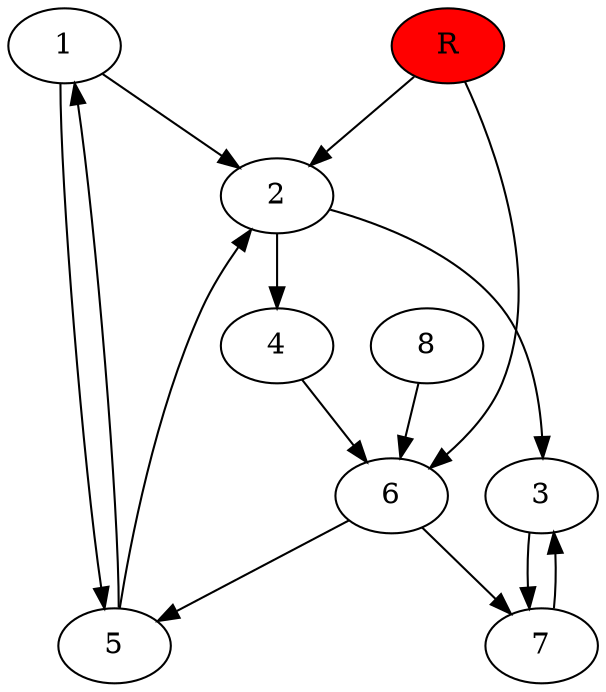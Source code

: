 digraph prb537 {
	1
	2
	3
	4
	5
	6
	7
	8
	R [fillcolor="#ff0000" style=filled]
	1 -> 2
	1 -> 5
	2 -> 3
	2 -> 4
	3 -> 7
	4 -> 6
	5 -> 1
	5 -> 2
	6 -> 5
	6 -> 7
	7 -> 3
	8 -> 6
	R -> 2
	R -> 6
}
